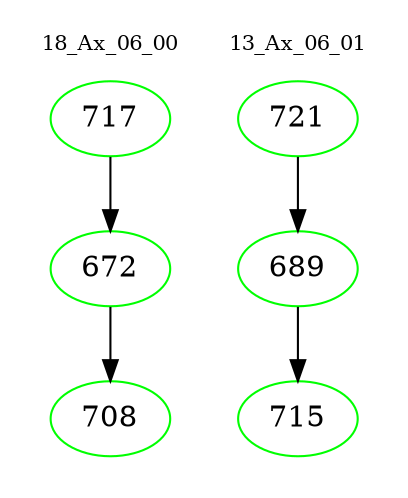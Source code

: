 digraph{
subgraph cluster_0 {
color = white
label = "18_Ax_06_00";
fontsize=10;
T0_717 [label="717", color="green"]
T0_717 -> T0_672 [color="black"]
T0_672 [label="672", color="green"]
T0_672 -> T0_708 [color="black"]
T0_708 [label="708", color="green"]
}
subgraph cluster_1 {
color = white
label = "13_Ax_06_01";
fontsize=10;
T1_721 [label="721", color="green"]
T1_721 -> T1_689 [color="black"]
T1_689 [label="689", color="green"]
T1_689 -> T1_715 [color="black"]
T1_715 [label="715", color="green"]
}
}
